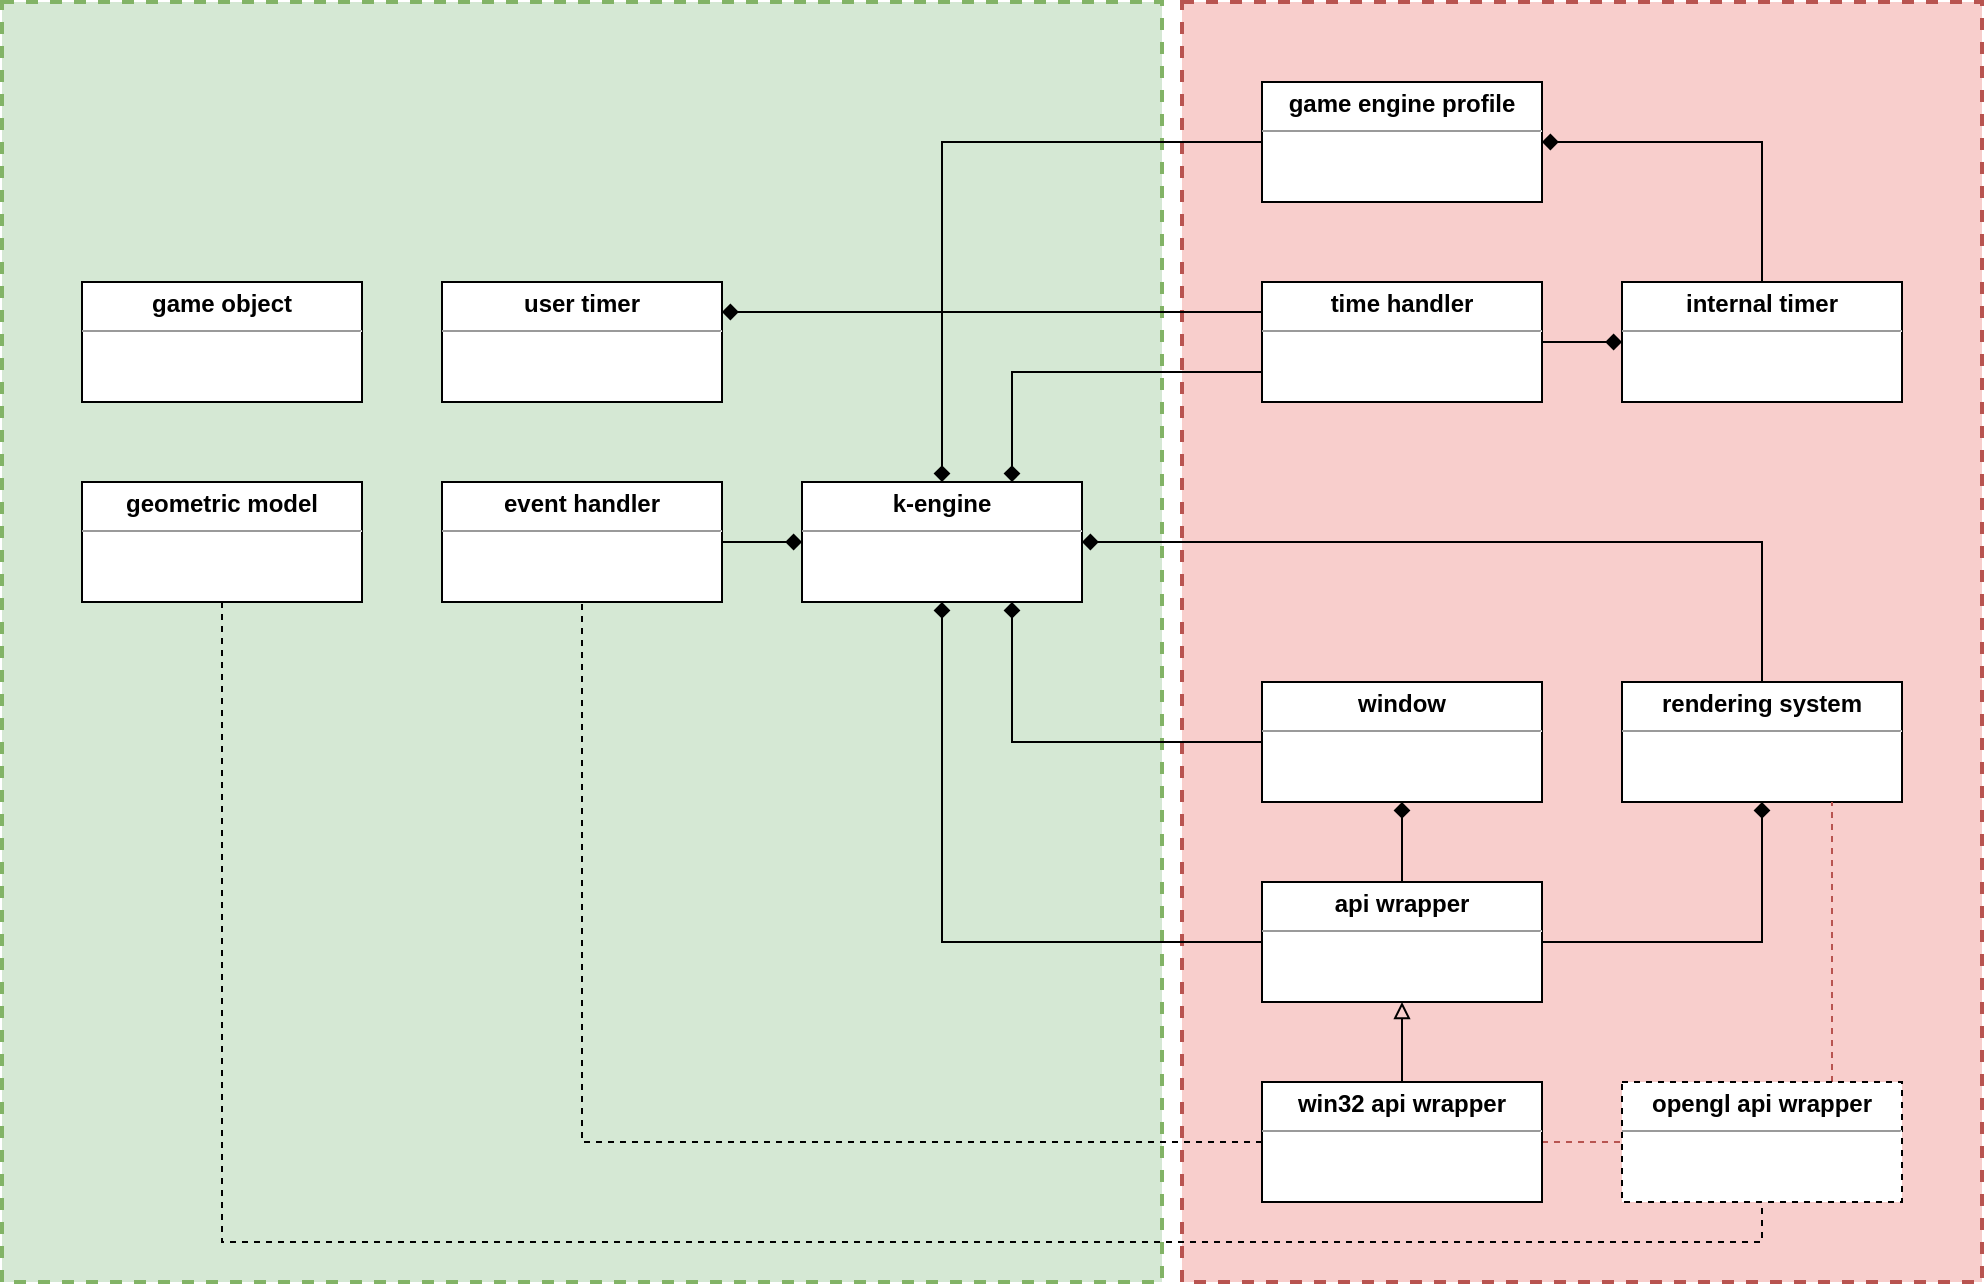 <mxfile version="14.2.4" type="device"><diagram id="PXqcdan-o4imD3pu27ud" name="Page-1"><mxGraphModel dx="2610" dy="2136" grid="1" gridSize="10" guides="1" tooltips="1" connect="1" arrows="1" fold="1" page="1" pageScale="1" pageWidth="827" pageHeight="1169" math="0" shadow="0"><root><mxCell id="0"/><mxCell id="1" parent="0"/><mxCell id="V4RSnkSB8qOwk17oembe-1" value="" style="rounded=0;whiteSpace=wrap;html=1;dashed=1;strokeColor=#82b366;strokeWidth=2;fillColor=#d5e8d4;" vertex="1" parent="1"><mxGeometry x="-550" y="-320" width="580" height="640" as="geometry"/></mxCell><mxCell id="V4RSnkSB8qOwk17oembe-3" value="" style="rounded=0;whiteSpace=wrap;html=1;dashed=1;strokeColor=#b85450;strokeWidth=2;fillColor=#f8cecc;" vertex="1" parent="1"><mxGeometry x="40" y="-320" width="400" height="640" as="geometry"/></mxCell><mxCell id="nOSplz197-4LcM4x8mR8-1" value="&lt;p style=&quot;margin: 0px ; margin-top: 4px ; text-align: center&quot;&gt;&lt;b&gt;k-engine&lt;/b&gt;&lt;/p&gt;&lt;hr size=&quot;1&quot;&gt;&lt;div style=&quot;height: 2px&quot;&gt;&lt;/div&gt;" style="verticalAlign=top;align=left;overflow=fill;fontSize=12;fontFamily=Helvetica;html=1;" parent="1" vertex="1"><mxGeometry x="-150" y="-80" width="140" height="60" as="geometry"/></mxCell><mxCell id="dGEYITyAJn_FAanxS7XT-1" value="" style="edgeStyle=orthogonalEdgeStyle;rounded=0;orthogonalLoop=1;jettySize=auto;html=1;endArrow=diamond;endFill=1;entryX=0.75;entryY=1;entryDx=0;entryDy=0;" parent="1" source="90ypxWG2W0D4HR1zC_vg-1" target="nOSplz197-4LcM4x8mR8-1" edge="1"><mxGeometry relative="1" as="geometry"/></mxCell><mxCell id="90ypxWG2W0D4HR1zC_vg-1" value="&lt;p style=&quot;margin: 0px ; margin-top: 4px ; text-align: center&quot;&gt;&lt;b&gt;window&lt;/b&gt;&lt;/p&gt;&lt;hr size=&quot;1&quot;&gt;&lt;div style=&quot;height: 2px&quot;&gt;&lt;/div&gt;" style="verticalAlign=top;align=left;overflow=fill;fontSize=12;fontFamily=Helvetica;html=1;" parent="1" vertex="1"><mxGeometry x="80" y="20" width="140" height="60" as="geometry"/></mxCell><mxCell id="90ypxWG2W0D4HR1zC_vg-4" value="" style="edgeStyle=orthogonalEdgeStyle;rounded=0;orthogonalLoop=1;jettySize=auto;html=1;endArrow=diamond;endFill=1;exitX=0.5;exitY=0;exitDx=0;exitDy=0;" parent="1" source="90ypxWG2W0D4HR1zC_vg-2" target="90ypxWG2W0D4HR1zC_vg-1" edge="1"><mxGeometry relative="1" as="geometry"/></mxCell><mxCell id="dGEYITyAJn_FAanxS7XT-2" value="" style="edgeStyle=orthogonalEdgeStyle;rounded=0;orthogonalLoop=1;jettySize=auto;html=1;endArrow=diamond;endFill=1;" parent="1" source="90ypxWG2W0D4HR1zC_vg-2" target="nOSplz197-4LcM4x8mR8-1" edge="1"><mxGeometry relative="1" as="geometry"/></mxCell><mxCell id="brkPmFuS0J1cxLrYW3xt-2" value="" style="edgeStyle=orthogonalEdgeStyle;rounded=0;orthogonalLoop=1;jettySize=auto;html=1;endArrow=diamond;endFill=1;" parent="1" source="90ypxWG2W0D4HR1zC_vg-2" target="brkPmFuS0J1cxLrYW3xt-1" edge="1"><mxGeometry relative="1" as="geometry"/></mxCell><mxCell id="90ypxWG2W0D4HR1zC_vg-2" value="&lt;p style=&quot;margin: 0px ; margin-top: 4px ; text-align: center&quot;&gt;&lt;b&gt;api wrapper&lt;/b&gt;&lt;/p&gt;&lt;hr size=&quot;1&quot;&gt;&lt;div style=&quot;height: 2px&quot;&gt;&lt;/div&gt;" style="verticalAlign=top;align=left;overflow=fill;fontSize=12;fontFamily=Helvetica;html=1;" parent="1" vertex="1"><mxGeometry x="80" y="120" width="140" height="60" as="geometry"/></mxCell><mxCell id="90ypxWG2W0D4HR1zC_vg-5" value="" style="edgeStyle=orthogonalEdgeStyle;rounded=0;orthogonalLoop=1;jettySize=auto;html=1;endArrow=block;endFill=0;" parent="1" source="90ypxWG2W0D4HR1zC_vg-3" target="90ypxWG2W0D4HR1zC_vg-2" edge="1"><mxGeometry relative="1" as="geometry"/></mxCell><mxCell id="O4O3__H78gglaWjcy889-2" value="" style="edgeStyle=orthogonalEdgeStyle;rounded=0;orthogonalLoop=1;jettySize=auto;html=1;entryX=0.5;entryY=1;entryDx=0;entryDy=0;endArrow=none;endFill=0;dashed=1;" parent="1" source="90ypxWG2W0D4HR1zC_vg-3" target="dGEYITyAJn_FAanxS7XT-3" edge="1"><mxGeometry relative="1" as="geometry"/></mxCell><mxCell id="V4RSnkSB8qOwk17oembe-4" value="" style="edgeStyle=orthogonalEdgeStyle;rounded=0;orthogonalLoop=1;jettySize=auto;html=1;endArrow=none;endFill=0;dashed=1;fillColor=#f8cecc;strokeColor=#b85450;" edge="1" parent="1" source="90ypxWG2W0D4HR1zC_vg-3" target="5I2S7vTXFUsWjpqzEcVF-1"><mxGeometry relative="1" as="geometry"/></mxCell><mxCell id="90ypxWG2W0D4HR1zC_vg-3" value="&lt;p style=&quot;margin: 0px ; margin-top: 4px ; text-align: center&quot;&gt;&lt;b&gt;win32 api wrapper&lt;/b&gt;&lt;/p&gt;&lt;hr size=&quot;1&quot;&gt;&lt;div style=&quot;height: 2px&quot;&gt;&lt;/div&gt;" style="verticalAlign=top;align=left;overflow=fill;fontSize=12;fontFamily=Helvetica;html=1;" parent="1" vertex="1"><mxGeometry x="80" y="220" width="140" height="60" as="geometry"/></mxCell><mxCell id="brkPmFuS0J1cxLrYW3xt-5" value="" style="edgeStyle=orthogonalEdgeStyle;rounded=0;orthogonalLoop=1;jettySize=auto;html=1;endArrow=diamond;endFill=1;" parent="1" source="dGEYITyAJn_FAanxS7XT-3" target="nOSplz197-4LcM4x8mR8-1" edge="1"><mxGeometry relative="1" as="geometry"/></mxCell><mxCell id="dGEYITyAJn_FAanxS7XT-3" value="&lt;p style=&quot;margin: 0px ; margin-top: 4px ; text-align: center&quot;&gt;&lt;b&gt;event handler&lt;/b&gt;&lt;/p&gt;&lt;hr size=&quot;1&quot;&gt;&lt;div style=&quot;height: 2px&quot;&gt;&lt;/div&gt;" style="verticalAlign=top;align=left;overflow=fill;fontSize=12;fontFamily=Helvetica;html=1;" parent="1" vertex="1"><mxGeometry x="-330" y="-80" width="140" height="60" as="geometry"/></mxCell><mxCell id="brkPmFuS0J1cxLrYW3xt-4" value="" style="edgeStyle=orthogonalEdgeStyle;rounded=0;orthogonalLoop=1;jettySize=auto;html=1;endArrow=diamond;endFill=1;entryX=1;entryY=0.5;entryDx=0;entryDy=0;exitX=0.5;exitY=0;exitDx=0;exitDy=0;" parent="1" source="brkPmFuS0J1cxLrYW3xt-1" target="nOSplz197-4LcM4x8mR8-1" edge="1"><mxGeometry relative="1" as="geometry"/></mxCell><mxCell id="brkPmFuS0J1cxLrYW3xt-1" value="&lt;p style=&quot;margin: 0px ; margin-top: 4px ; text-align: center&quot;&gt;&lt;b&gt;rendering system&lt;/b&gt;&lt;/p&gt;&lt;hr size=&quot;1&quot;&gt;&lt;div style=&quot;height: 2px&quot;&gt;&lt;/div&gt;" style="verticalAlign=top;align=left;overflow=fill;fontSize=12;fontFamily=Helvetica;html=1;" parent="1" vertex="1"><mxGeometry x="260" y="20" width="140" height="60" as="geometry"/></mxCell><mxCell id="wqNygK4dFLeoWAWBXrcx-2" value="" style="edgeStyle=orthogonalEdgeStyle;rounded=0;orthogonalLoop=1;jettySize=auto;html=1;entryX=0.75;entryY=0;entryDx=0;entryDy=0;endArrow=diamond;endFill=1;exitX=0;exitY=0.75;exitDx=0;exitDy=0;" parent="1" source="wqNygK4dFLeoWAWBXrcx-1" target="nOSplz197-4LcM4x8mR8-1" edge="1"><mxGeometry relative="1" as="geometry"/></mxCell><mxCell id="sMsQ-pNtDQvLcJZlQl87-3" value="" style="edgeStyle=orthogonalEdgeStyle;rounded=0;orthogonalLoop=1;jettySize=auto;html=1;endArrow=diamond;endFill=1;" parent="1" source="wqNygK4dFLeoWAWBXrcx-1" target="sMsQ-pNtDQvLcJZlQl87-1" edge="1"><mxGeometry relative="1" as="geometry"/></mxCell><mxCell id="wqNygK4dFLeoWAWBXrcx-1" value="&lt;p style=&quot;margin: 0px ; margin-top: 4px ; text-align: center&quot;&gt;&lt;b&gt;time handler&lt;/b&gt;&lt;/p&gt;&lt;hr size=&quot;1&quot;&gt;&lt;div style=&quot;height: 2px&quot;&gt;&lt;/div&gt;" style="verticalAlign=top;align=left;overflow=fill;fontSize=12;fontFamily=Helvetica;html=1;" parent="1" vertex="1"><mxGeometry x="80" y="-180" width="140" height="60" as="geometry"/></mxCell><mxCell id="TOuGKugiHYtOHEsw8Hgv-3" value="" style="edgeStyle=orthogonalEdgeStyle;rounded=0;orthogonalLoop=1;jettySize=auto;html=1;endArrow=diamond;endFill=1;entryX=1;entryY=0.5;entryDx=0;entryDy=0;exitX=0.5;exitY=0;exitDx=0;exitDy=0;" parent="1" source="sMsQ-pNtDQvLcJZlQl87-1" target="TOuGKugiHYtOHEsw8Hgv-1" edge="1"><mxGeometry relative="1" as="geometry"/></mxCell><mxCell id="sMsQ-pNtDQvLcJZlQl87-1" value="&lt;p style=&quot;margin: 0px ; margin-top: 4px ; text-align: center&quot;&gt;&lt;b&gt;internal timer&lt;/b&gt;&lt;/p&gt;&lt;hr size=&quot;1&quot;&gt;&lt;div style=&quot;height: 2px&quot;&gt;&lt;/div&gt;" style="verticalAlign=top;align=left;overflow=fill;fontSize=12;fontFamily=Helvetica;html=1;" parent="1" vertex="1"><mxGeometry x="260" y="-180" width="140" height="60" as="geometry"/></mxCell><mxCell id="TOuGKugiHYtOHEsw8Hgv-2" value="" style="edgeStyle=orthogonalEdgeStyle;rounded=0;orthogonalLoop=1;jettySize=auto;html=1;endArrow=diamond;endFill=1;" parent="1" source="TOuGKugiHYtOHEsw8Hgv-1" target="nOSplz197-4LcM4x8mR8-1" edge="1"><mxGeometry relative="1" as="geometry"/></mxCell><mxCell id="TOuGKugiHYtOHEsw8Hgv-1" value="&lt;p style=&quot;margin: 0px ; margin-top: 4px ; text-align: center&quot;&gt;&lt;b&gt;game engine profile&lt;/b&gt;&lt;/p&gt;&lt;hr size=&quot;1&quot;&gt;&lt;div style=&quot;height: 2px&quot;&gt;&lt;/div&gt;" style="verticalAlign=top;align=left;overflow=fill;fontSize=12;fontFamily=Helvetica;html=1;" parent="1" vertex="1"><mxGeometry x="80" y="-280" width="140" height="60" as="geometry"/></mxCell><mxCell id="5I2S7vTXFUsWjpqzEcVF-2" value="" style="edgeStyle=orthogonalEdgeStyle;rounded=0;orthogonalLoop=1;jettySize=auto;html=1;entryX=0.75;entryY=1;entryDx=0;entryDy=0;exitX=0.75;exitY=0;exitDx=0;exitDy=0;endArrow=none;endFill=0;dashed=1;fillColor=#f8cecc;strokeColor=#b85450;" parent="1" source="5I2S7vTXFUsWjpqzEcVF-1" target="brkPmFuS0J1cxLrYW3xt-1" edge="1"><mxGeometry relative="1" as="geometry"/></mxCell><mxCell id="5I2S7vTXFUsWjpqzEcVF-1" value="&lt;p style=&quot;margin: 0px ; margin-top: 4px ; text-align: center&quot;&gt;&lt;b&gt;opengl api wrapper&lt;/b&gt;&lt;/p&gt;&lt;hr size=&quot;1&quot;&gt;&lt;div style=&quot;height: 2px&quot;&gt;&lt;/div&gt;" style="verticalAlign=top;align=left;overflow=fill;fontSize=12;fontFamily=Helvetica;html=1;dashed=1;" parent="1" vertex="1"><mxGeometry x="260" y="220" width="140" height="60" as="geometry"/></mxCell><mxCell id="V4RSnkSB8qOwk17oembe-9" value="" style="edgeStyle=orthogonalEdgeStyle;rounded=0;orthogonalLoop=1;jettySize=auto;html=1;endArrow=none;endFill=0;entryX=0;entryY=0.25;entryDx=0;entryDy=0;exitX=1;exitY=0.25;exitDx=0;exitDy=0;startArrow=diamond;startFill=1;" edge="1" parent="1" source="V4RSnkSB8qOwk17oembe-5" target="wqNygK4dFLeoWAWBXrcx-1"><mxGeometry relative="1" as="geometry"/></mxCell><mxCell id="V4RSnkSB8qOwk17oembe-5" value="&lt;p style=&quot;margin: 0px ; margin-top: 4px ; text-align: center&quot;&gt;&lt;b&gt;user timer&lt;/b&gt;&lt;/p&gt;&lt;hr size=&quot;1&quot;&gt;&lt;div style=&quot;height: 2px&quot;&gt;&lt;/div&gt;" style="verticalAlign=top;align=left;overflow=fill;fontSize=12;fontFamily=Helvetica;html=1;" vertex="1" parent="1"><mxGeometry x="-330" y="-180" width="140" height="60" as="geometry"/></mxCell><mxCell id="V4RSnkSB8qOwk17oembe-10" value="" style="edgeStyle=orthogonalEdgeStyle;rounded=0;orthogonalLoop=1;jettySize=auto;html=1;dashed=1;endArrow=none;endFill=0;entryX=0.5;entryY=1;entryDx=0;entryDy=0;exitX=0.5;exitY=1;exitDx=0;exitDy=0;" edge="1" parent="1" source="V4RSnkSB8qOwk17oembe-6" target="5I2S7vTXFUsWjpqzEcVF-1"><mxGeometry relative="1" as="geometry"/></mxCell><mxCell id="V4RSnkSB8qOwk17oembe-6" value="&lt;p style=&quot;margin: 0px ; margin-top: 4px ; text-align: center&quot;&gt;&lt;b&gt;geometric model&lt;/b&gt;&lt;/p&gt;&lt;hr size=&quot;1&quot;&gt;&lt;div style=&quot;height: 2px&quot;&gt;&lt;/div&gt;" style="verticalAlign=top;align=left;overflow=fill;fontSize=12;fontFamily=Helvetica;html=1;" vertex="1" parent="1"><mxGeometry x="-510" y="-80" width="140" height="60" as="geometry"/></mxCell><mxCell id="V4RSnkSB8qOwk17oembe-8" value="&lt;p style=&quot;margin: 0px ; margin-top: 4px ; text-align: center&quot;&gt;&lt;b&gt;game object&lt;/b&gt;&lt;/p&gt;&lt;hr size=&quot;1&quot;&gt;&lt;div style=&quot;height: 2px&quot;&gt;&lt;/div&gt;" style="verticalAlign=top;align=left;overflow=fill;fontSize=12;fontFamily=Helvetica;html=1;" vertex="1" parent="1"><mxGeometry x="-510" y="-180" width="140" height="60" as="geometry"/></mxCell></root></mxGraphModel></diagram></mxfile>